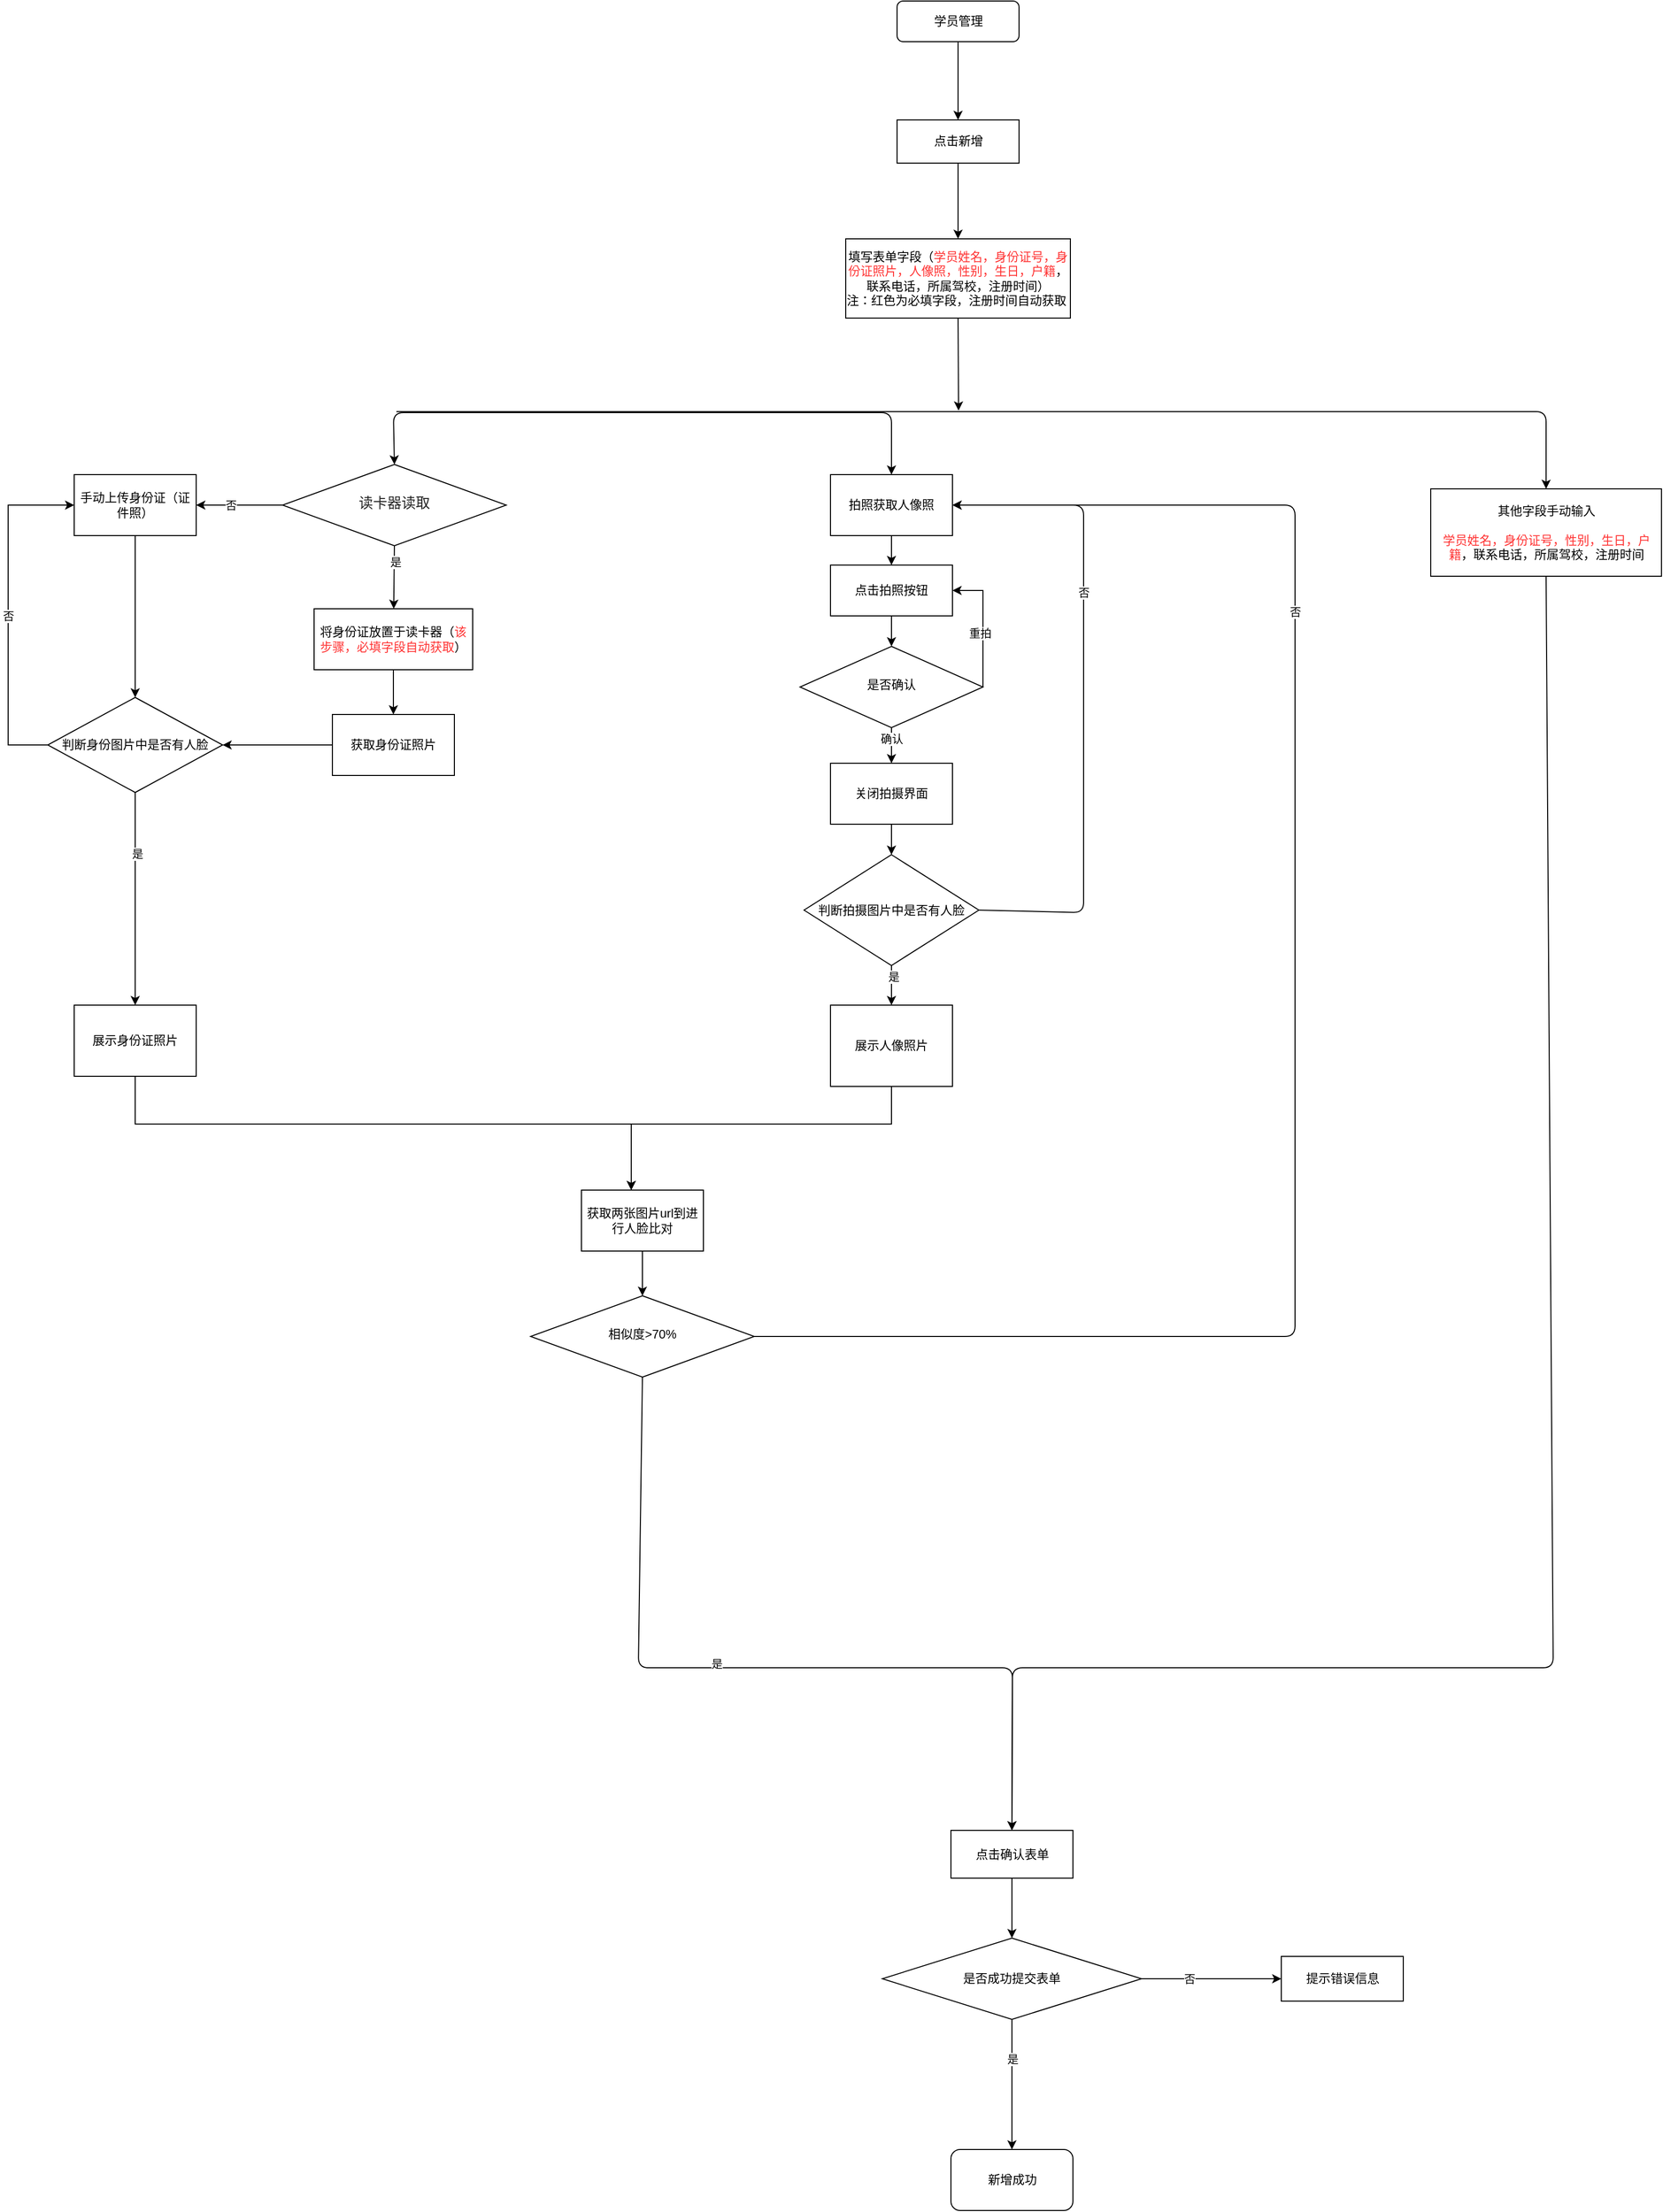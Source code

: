 <mxfile version="14.6.11" type="github">
  <diagram name="Page-1" id="e7e014a7-5840-1c2e-5031-d8a46d1fe8dd">
    <mxGraphModel dx="2370" dy="1323" grid="1" gridSize="10" guides="1" tooltips="1" connect="1" arrows="1" fold="1" page="1" pageScale="1" pageWidth="1169" pageHeight="826" background="#ffffff" math="0" shadow="0">
      <root>
        <mxCell id="0" />
        <mxCell id="1" parent="0" />
        <mxCell id="J_OxuVLnSDbP4lyqpmxo-41" value="" style="edgeStyle=orthogonalEdgeStyle;rounded=0;orthogonalLoop=1;jettySize=auto;html=1;" edge="1" parent="1" source="J_OxuVLnSDbP4lyqpmxo-42" target="J_OxuVLnSDbP4lyqpmxo-47">
          <mxGeometry relative="1" as="geometry">
            <mxPoint x="904.5" y="1058" as="targetPoint" />
          </mxGeometry>
        </mxCell>
        <mxCell id="J_OxuVLnSDbP4lyqpmxo-42" value="&lt;font style=&quot;vertical-align: inherit&quot;&gt;&lt;font style=&quot;vertical-align: inherit&quot;&gt;学员管理&lt;/font&gt;&lt;/font&gt;" style="rounded=1;whiteSpace=wrap;html=1;fontSize=12;glass=0;strokeWidth=1;shadow=0;" vertex="1" parent="1">
          <mxGeometry x="1074.5" y="740" width="120" height="40" as="geometry" />
        </mxCell>
        <mxCell id="J_OxuVLnSDbP4lyqpmxo-43" value="&lt;span style=&quot;color: rgba(0 , 0 , 0 , 0.85) ; font-family: , &amp;#34;blinkmacsystemfont&amp;#34; , &amp;#34;segoe ui&amp;#34; , &amp;#34;pingfang sc&amp;#34; , &amp;#34;hiragino sans gb&amp;#34; , &amp;#34;microsoft yahei&amp;#34; , &amp;#34;helvetica neue&amp;#34; , &amp;#34;helvetica&amp;#34; , &amp;#34;arial&amp;#34; , sans-serif , &amp;#34;apple color emoji&amp;#34; , &amp;#34;segoe ui emoji&amp;#34; , &amp;#34;segoe ui symbol&amp;#34; ; font-size: 14px ; text-align: right ; background-color: rgb(255 , 255 , 255)&quot;&gt;&lt;font style=&quot;vertical-align: inherit&quot;&gt;&lt;font style=&quot;vertical-align: inherit&quot;&gt;&lt;font style=&quot;vertical-align: inherit&quot;&gt;&lt;font style=&quot;vertical-align: inherit&quot;&gt;&lt;font style=&quot;vertical-align: inherit&quot;&gt;&lt;font style=&quot;vertical-align: inherit&quot;&gt;&lt;font style=&quot;vertical-align: inherit&quot;&gt;&lt;font style=&quot;vertical-align: inherit&quot;&gt;&lt;font style=&quot;vertical-align: inherit&quot;&gt;&lt;font style=&quot;vertical-align: inherit&quot;&gt;读卡器读取&lt;/font&gt;&lt;/font&gt;&lt;/font&gt;&lt;/font&gt;&lt;/font&gt;&lt;/font&gt;&lt;/font&gt;&lt;/font&gt;&lt;/font&gt;&lt;/font&gt;&lt;/span&gt;" style="rhombus;whiteSpace=wrap;html=1;shadow=0;fontFamily=Helvetica;fontSize=12;align=center;strokeWidth=1;spacing=6;spacingTop=-4;" vertex="1" parent="1">
          <mxGeometry x="470" y="1196" width="220" height="80" as="geometry" />
        </mxCell>
        <mxCell id="J_OxuVLnSDbP4lyqpmxo-44" style="edgeStyle=orthogonalEdgeStyle;rounded=0;orthogonalLoop=1;jettySize=auto;html=1;entryX=1;entryY=0.5;entryDx=0;entryDy=0;exitX=1;exitY=0.5;exitDx=0;exitDy=0;" edge="1" parent="1" source="J_OxuVLnSDbP4lyqpmxo-46" target="J_OxuVLnSDbP4lyqpmxo-65">
          <mxGeometry relative="1" as="geometry">
            <mxPoint x="1209" y="1457" as="targetPoint" />
            <Array as="points">
              <mxPoint x="1159" y="1320" />
            </Array>
          </mxGeometry>
        </mxCell>
        <mxCell id="J_OxuVLnSDbP4lyqpmxo-45" value="重拍" style="edgeLabel;html=1;align=center;verticalAlign=middle;resizable=0;points=[];" vertex="1" connectable="0" parent="J_OxuVLnSDbP4lyqpmxo-44">
          <mxGeometry x="-0.152" y="3" relative="1" as="geometry">
            <mxPoint as="offset" />
          </mxGeometry>
        </mxCell>
        <mxCell id="J_OxuVLnSDbP4lyqpmxo-46" value="是否确认" style="rhombus;whiteSpace=wrap;html=1;shadow=0;fontFamily=Helvetica;fontSize=12;align=center;strokeWidth=1;spacing=6;spacingTop=-4;" vertex="1" parent="1">
          <mxGeometry x="979" y="1375" width="180" height="80" as="geometry" />
        </mxCell>
        <mxCell id="J_OxuVLnSDbP4lyqpmxo-47" value="点击新增" style="rounded=0;whiteSpace=wrap;html=1;" vertex="1" parent="1">
          <mxGeometry x="1074.5" y="857" width="120" height="42.5" as="geometry" />
        </mxCell>
        <mxCell id="J_OxuVLnSDbP4lyqpmxo-48" value="" style="endArrow=classic;html=1;entryX=0.5;entryY=0;entryDx=0;entryDy=0;" edge="1" parent="1" target="J_OxuVLnSDbP4lyqpmxo-50">
          <mxGeometry width="50" height="50" relative="1" as="geometry">
            <mxPoint x="829" y="1145" as="sourcePoint" />
            <mxPoint x="1049" y="1145" as="targetPoint" />
            <Array as="points">
              <mxPoint x="1069" y="1145" />
            </Array>
          </mxGeometry>
        </mxCell>
        <mxCell id="J_OxuVLnSDbP4lyqpmxo-49" value="" style="edgeStyle=orthogonalEdgeStyle;rounded=0;orthogonalLoop=1;jettySize=auto;html=1;" edge="1" parent="1" source="J_OxuVLnSDbP4lyqpmxo-50" target="J_OxuVLnSDbP4lyqpmxo-65">
          <mxGeometry relative="1" as="geometry" />
        </mxCell>
        <mxCell id="J_OxuVLnSDbP4lyqpmxo-50" value="拍照获取人像照" style="rounded=0;whiteSpace=wrap;html=1;" vertex="1" parent="1">
          <mxGeometry x="1009" y="1206" width="120" height="60" as="geometry" />
        </mxCell>
        <mxCell id="J_OxuVLnSDbP4lyqpmxo-51" value="" style="endArrow=classic;html=1;entryX=0.5;entryY=0;entryDx=0;entryDy=0;" edge="1" parent="1" target="J_OxuVLnSDbP4lyqpmxo-43">
          <mxGeometry width="50" height="50" relative="1" as="geometry">
            <mxPoint x="829" y="1145" as="sourcePoint" />
            <mxPoint x="1049" y="1255" as="targetPoint" />
            <Array as="points">
              <mxPoint x="579" y="1145" />
            </Array>
          </mxGeometry>
        </mxCell>
        <mxCell id="J_OxuVLnSDbP4lyqpmxo-52" value="" style="endArrow=classic;html=1;exitX=0.5;exitY=1;exitDx=0;exitDy=0;" edge="1" parent="1" source="J_OxuVLnSDbP4lyqpmxo-43" target="J_OxuVLnSDbP4lyqpmxo-55">
          <mxGeometry width="50" height="50" relative="1" as="geometry">
            <mxPoint x="959" y="1355" as="sourcePoint" />
            <mxPoint x="1009" y="1305" as="targetPoint" />
          </mxGeometry>
        </mxCell>
        <mxCell id="J_OxuVLnSDbP4lyqpmxo-53" value="是" style="edgeLabel;html=1;align=center;verticalAlign=middle;resizable=0;points=[];" vertex="1" connectable="0" parent="J_OxuVLnSDbP4lyqpmxo-52">
          <mxGeometry x="-0.5" y="1" relative="1" as="geometry">
            <mxPoint as="offset" />
          </mxGeometry>
        </mxCell>
        <mxCell id="J_OxuVLnSDbP4lyqpmxo-54" value="" style="edgeStyle=orthogonalEdgeStyle;rounded=0;orthogonalLoop=1;jettySize=auto;html=1;" edge="1" parent="1" source="J_OxuVLnSDbP4lyqpmxo-55" target="J_OxuVLnSDbP4lyqpmxo-73">
          <mxGeometry relative="1" as="geometry" />
        </mxCell>
        <mxCell id="J_OxuVLnSDbP4lyqpmxo-55" value="将身份证放置于读卡器（&lt;font color=&quot;#ff3333&quot;&gt;该步骤，必填字段自动获取&lt;/font&gt;）" style="rounded=0;whiteSpace=wrap;html=1;" vertex="1" parent="1">
          <mxGeometry x="501" y="1338" width="156" height="60" as="geometry" />
        </mxCell>
        <mxCell id="J_OxuVLnSDbP4lyqpmxo-56" value="" style="endArrow=classic;html=1;entryX=1;entryY=0.5;entryDx=0;entryDy=0;" edge="1" parent="1" source="J_OxuVLnSDbP4lyqpmxo-43" target="J_OxuVLnSDbP4lyqpmxo-59">
          <mxGeometry width="50" height="50" relative="1" as="geometry">
            <mxPoint x="959" y="1355" as="sourcePoint" />
            <mxPoint x="749" y="1235" as="targetPoint" />
          </mxGeometry>
        </mxCell>
        <mxCell id="J_OxuVLnSDbP4lyqpmxo-57" value="否" style="edgeLabel;html=1;align=center;verticalAlign=middle;resizable=0;points=[];" vertex="1" connectable="0" parent="J_OxuVLnSDbP4lyqpmxo-56">
          <mxGeometry x="-0.433" y="-2" relative="1" as="geometry">
            <mxPoint x="-27" y="2" as="offset" />
          </mxGeometry>
        </mxCell>
        <mxCell id="J_OxuVLnSDbP4lyqpmxo-58" style="edgeStyle=orthogonalEdgeStyle;rounded=0;orthogonalLoop=1;jettySize=auto;html=1;entryX=0.5;entryY=0;entryDx=0;entryDy=0;exitX=0.5;exitY=1;exitDx=0;exitDy=0;" edge="1" parent="1" source="J_OxuVLnSDbP4lyqpmxo-59" target="J_OxuVLnSDbP4lyqpmxo-71">
          <mxGeometry relative="1" as="geometry">
            <mxPoint x="393.97" y="1415.25" as="targetPoint" />
            <Array as="points">
              <mxPoint x="325" y="1364" />
              <mxPoint x="325" y="1364" />
            </Array>
          </mxGeometry>
        </mxCell>
        <mxCell id="J_OxuVLnSDbP4lyqpmxo-59" value="手动上传身份证（证件照）" style="rounded=0;whiteSpace=wrap;html=1;" vertex="1" parent="1">
          <mxGeometry x="265" y="1206" width="120" height="60" as="geometry" />
        </mxCell>
        <mxCell id="J_OxuVLnSDbP4lyqpmxo-60" style="edgeStyle=orthogonalEdgeStyle;rounded=0;orthogonalLoop=1;jettySize=auto;html=1;exitX=0.5;exitY=1;exitDx=0;exitDy=0;" edge="1" parent="1" source="J_OxuVLnSDbP4lyqpmxo-61" target="J_OxuVLnSDbP4lyqpmxo-67">
          <mxGeometry relative="1" as="geometry">
            <mxPoint x="1154" y="1768" as="sourcePoint" />
            <mxPoint x="809" y="1818" as="targetPoint" />
            <Array as="points">
              <mxPoint x="1069" y="1845" />
              <mxPoint x="813" y="1845" />
            </Array>
          </mxGeometry>
        </mxCell>
        <mxCell id="J_OxuVLnSDbP4lyqpmxo-61" value="展示人像照片" style="rounded=0;whiteSpace=wrap;html=1;" vertex="1" parent="1">
          <mxGeometry x="1009" y="1728" width="120" height="80" as="geometry" />
        </mxCell>
        <mxCell id="J_OxuVLnSDbP4lyqpmxo-62" value="" style="endArrow=classic;html=1;exitX=0.5;exitY=1;exitDx=0;exitDy=0;" edge="1" parent="1" source="J_OxuVLnSDbP4lyqpmxo-46" target="J_OxuVLnSDbP4lyqpmxo-81">
          <mxGeometry width="50" height="50" relative="1" as="geometry">
            <mxPoint x="959" y="1457" as="sourcePoint" />
            <mxPoint x="1069" y="1520" as="targetPoint" />
          </mxGeometry>
        </mxCell>
        <mxCell id="J_OxuVLnSDbP4lyqpmxo-63" value="确认" style="edgeLabel;html=1;align=center;verticalAlign=middle;resizable=0;points=[];" vertex="1" connectable="0" parent="J_OxuVLnSDbP4lyqpmxo-62">
          <mxGeometry x="-0.4" relative="1" as="geometry">
            <mxPoint as="offset" />
          </mxGeometry>
        </mxCell>
        <mxCell id="J_OxuVLnSDbP4lyqpmxo-64" value="" style="edgeStyle=orthogonalEdgeStyle;rounded=0;orthogonalLoop=1;jettySize=auto;html=1;" edge="1" parent="1" source="J_OxuVLnSDbP4lyqpmxo-65" target="J_OxuVLnSDbP4lyqpmxo-46">
          <mxGeometry relative="1" as="geometry" />
        </mxCell>
        <mxCell id="J_OxuVLnSDbP4lyqpmxo-65" value="点击拍照按钮" style="rounded=0;whiteSpace=wrap;html=1;" vertex="1" parent="1">
          <mxGeometry x="1009" y="1295" width="120" height="50" as="geometry" />
        </mxCell>
        <mxCell id="J_OxuVLnSDbP4lyqpmxo-66" value="" style="edgeStyle=orthogonalEdgeStyle;rounded=0;orthogonalLoop=1;jettySize=auto;html=1;" edge="1" parent="1" source="J_OxuVLnSDbP4lyqpmxo-67" target="J_OxuVLnSDbP4lyqpmxo-68">
          <mxGeometry relative="1" as="geometry" />
        </mxCell>
        <mxCell id="J_OxuVLnSDbP4lyqpmxo-67" value="获取两张图片url到进行人脸比对" style="rounded=0;whiteSpace=wrap;html=1;" vertex="1" parent="1">
          <mxGeometry x="764" y="1910" width="120" height="60" as="geometry" />
        </mxCell>
        <mxCell id="J_OxuVLnSDbP4lyqpmxo-68" value="相似度&amp;gt;70%" style="rhombus;whiteSpace=wrap;html=1;shadow=0;fontFamily=Helvetica;fontSize=12;align=center;strokeWidth=1;spacing=6;spacingTop=-4;" vertex="1" parent="1">
          <mxGeometry x="714" y="2014" width="220" height="80" as="geometry" />
        </mxCell>
        <mxCell id="J_OxuVLnSDbP4lyqpmxo-69" value="" style="edgeStyle=orthogonalEdgeStyle;rounded=0;orthogonalLoop=1;jettySize=auto;html=1;exitX=0;exitY=0.5;exitDx=0;exitDy=0;entryX=0;entryY=0.5;entryDx=0;entryDy=0;" edge="1" parent="1" source="J_OxuVLnSDbP4lyqpmxo-71" target="J_OxuVLnSDbP4lyqpmxo-59">
          <mxGeometry relative="1" as="geometry">
            <mxPoint x="265" y="1226" as="targetPoint" />
            <Array as="points">
              <mxPoint x="200" y="1472" />
              <mxPoint x="200" y="1236" />
            </Array>
          </mxGeometry>
        </mxCell>
        <mxCell id="J_OxuVLnSDbP4lyqpmxo-70" value="否" style="edgeLabel;html=1;align=center;verticalAlign=middle;resizable=0;points=[];" vertex="1" connectable="0" parent="J_OxuVLnSDbP4lyqpmxo-69">
          <mxGeometry x="-0.024" relative="1" as="geometry">
            <mxPoint as="offset" />
          </mxGeometry>
        </mxCell>
        <mxCell id="J_OxuVLnSDbP4lyqpmxo-71" value="判断身份图片中是否有人脸" style="rhombus;whiteSpace=wrap;html=1;rounded=0;" vertex="1" parent="1">
          <mxGeometry x="239" y="1425.25" width="172" height="93.5" as="geometry" />
        </mxCell>
        <mxCell id="J_OxuVLnSDbP4lyqpmxo-72" value="" style="edgeStyle=orthogonalEdgeStyle;rounded=0;orthogonalLoop=1;jettySize=auto;html=1;" edge="1" parent="1" source="J_OxuVLnSDbP4lyqpmxo-73" target="J_OxuVLnSDbP4lyqpmxo-71">
          <mxGeometry relative="1" as="geometry" />
        </mxCell>
        <mxCell id="J_OxuVLnSDbP4lyqpmxo-73" value="&lt;span&gt;获取身份证照片&lt;/span&gt;" style="rounded=0;whiteSpace=wrap;html=1;" vertex="1" parent="1">
          <mxGeometry x="519" y="1442" width="120" height="60" as="geometry" />
        </mxCell>
        <mxCell id="J_OxuVLnSDbP4lyqpmxo-74" value="" style="endArrow=classic;html=1;exitX=0.5;exitY=1;exitDx=0;exitDy=0;" edge="1" parent="1" source="J_OxuVLnSDbP4lyqpmxo-71" target="J_OxuVLnSDbP4lyqpmxo-76">
          <mxGeometry width="50" height="50" relative="1" as="geometry">
            <mxPoint x="320.97" y="1508.75" as="sourcePoint" />
            <mxPoint x="320.97" y="1627" as="targetPoint" />
          </mxGeometry>
        </mxCell>
        <mxCell id="J_OxuVLnSDbP4lyqpmxo-75" value="是" style="edgeLabel;html=1;align=center;verticalAlign=middle;resizable=0;points=[];" vertex="1" connectable="0" parent="J_OxuVLnSDbP4lyqpmxo-74">
          <mxGeometry x="-0.427" y="2" relative="1" as="geometry">
            <mxPoint as="offset" />
          </mxGeometry>
        </mxCell>
        <mxCell id="J_OxuVLnSDbP4lyqpmxo-76" value="展示身份证照片" style="rounded=0;whiteSpace=wrap;html=1;" vertex="1" parent="1">
          <mxGeometry x="265" y="1728" width="120" height="70" as="geometry" />
        </mxCell>
        <mxCell id="J_OxuVLnSDbP4lyqpmxo-77" value="判断拍摄图片中是否有人脸" style="rhombus;whiteSpace=wrap;html=1;rounded=0;" vertex="1" parent="1">
          <mxGeometry x="983" y="1580" width="172" height="109" as="geometry" />
        </mxCell>
        <mxCell id="J_OxuVLnSDbP4lyqpmxo-78" value="" style="endArrow=classic;html=1;exitX=0.5;exitY=1;exitDx=0;exitDy=0;" edge="1" parent="1" source="J_OxuVLnSDbP4lyqpmxo-77" target="J_OxuVLnSDbP4lyqpmxo-61">
          <mxGeometry width="50" height="50" relative="1" as="geometry">
            <mxPoint x="822" y="1543.5" as="sourcePoint" />
            <mxPoint x="822" y="1650" as="targetPoint" />
          </mxGeometry>
        </mxCell>
        <mxCell id="J_OxuVLnSDbP4lyqpmxo-79" value="是" style="edgeLabel;html=1;align=center;verticalAlign=middle;resizable=0;points=[];" vertex="1" connectable="0" parent="J_OxuVLnSDbP4lyqpmxo-78">
          <mxGeometry x="-0.427" y="2" relative="1" as="geometry">
            <mxPoint as="offset" />
          </mxGeometry>
        </mxCell>
        <mxCell id="J_OxuVLnSDbP4lyqpmxo-80" value="" style="edgeStyle=orthogonalEdgeStyle;rounded=0;orthogonalLoop=1;jettySize=auto;html=1;" edge="1" parent="1" source="J_OxuVLnSDbP4lyqpmxo-81" target="J_OxuVLnSDbP4lyqpmxo-77">
          <mxGeometry relative="1" as="geometry" />
        </mxCell>
        <mxCell id="J_OxuVLnSDbP4lyqpmxo-81" value="&lt;span&gt;关闭拍摄界面&lt;/span&gt;" style="rounded=0;whiteSpace=wrap;html=1;" vertex="1" parent="1">
          <mxGeometry x="1009" y="1490" width="120" height="60" as="geometry" />
        </mxCell>
        <mxCell id="J_OxuVLnSDbP4lyqpmxo-82" value="" style="endArrow=classic;html=1;exitX=1;exitY=0.5;exitDx=0;exitDy=0;entryX=1;entryY=0.5;entryDx=0;entryDy=0;" edge="1" parent="1" source="J_OxuVLnSDbP4lyqpmxo-77" target="J_OxuVLnSDbP4lyqpmxo-50">
          <mxGeometry width="50" height="50" relative="1" as="geometry">
            <mxPoint x="816" y="1570" as="sourcePoint" />
            <mxPoint x="1232" y="1247" as="targetPoint" />
            <Array as="points">
              <mxPoint x="1258" y="1637" />
              <mxPoint x="1258" y="1236" />
            </Array>
          </mxGeometry>
        </mxCell>
        <mxCell id="J_OxuVLnSDbP4lyqpmxo-83" value="否" style="edgeLabel;html=1;align=center;verticalAlign=middle;resizable=0;points=[];" vertex="1" connectable="0" parent="J_OxuVLnSDbP4lyqpmxo-82">
          <mxGeometry x="0.321" relative="1" as="geometry">
            <mxPoint as="offset" />
          </mxGeometry>
        </mxCell>
        <mxCell id="J_OxuVLnSDbP4lyqpmxo-84" style="edgeStyle=orthogonalEdgeStyle;rounded=0;orthogonalLoop=1;jettySize=auto;html=1;exitX=0.5;exitY=1;exitDx=0;exitDy=0;" edge="1" parent="1" source="J_OxuVLnSDbP4lyqpmxo-76" target="J_OxuVLnSDbP4lyqpmxo-67">
          <mxGeometry relative="1" as="geometry">
            <mxPoint x="593.97" y="1811" as="sourcePoint" />
            <mxPoint x="374.97" y="1887" as="targetPoint" />
            <Array as="points">
              <mxPoint x="325" y="1845" />
              <mxPoint x="813" y="1845" />
            </Array>
          </mxGeometry>
        </mxCell>
        <mxCell id="J_OxuVLnSDbP4lyqpmxo-85" value="" style="endArrow=classic;html=1;exitX=0.5;exitY=1;exitDx=0;exitDy=0;entryX=0.5;entryY=0;entryDx=0;entryDy=0;" edge="1" parent="1" source="J_OxuVLnSDbP4lyqpmxo-68" target="J_OxuVLnSDbP4lyqpmxo-90">
          <mxGeometry width="50" height="50" relative="1" as="geometry">
            <mxPoint x="816" y="2194" as="sourcePoint" />
            <mxPoint x="822.5" y="2196.0" as="targetPoint" />
            <Array as="points">
              <mxPoint x="820" y="2380" />
              <mxPoint x="1188" y="2380" />
            </Array>
          </mxGeometry>
        </mxCell>
        <mxCell id="J_OxuVLnSDbP4lyqpmxo-86" value="是" style="edgeLabel;html=1;align=center;verticalAlign=middle;resizable=0;points=[];" vertex="1" connectable="0" parent="J_OxuVLnSDbP4lyqpmxo-85">
          <mxGeometry x="-0.099" y="4" relative="1" as="geometry">
            <mxPoint x="-4" as="offset" />
          </mxGeometry>
        </mxCell>
        <mxCell id="J_OxuVLnSDbP4lyqpmxo-87" value="" style="endArrow=classic;html=1;exitX=1;exitY=0.5;exitDx=0;exitDy=0;entryX=1;entryY=0.5;entryDx=0;entryDy=0;" edge="1" parent="1" source="J_OxuVLnSDbP4lyqpmxo-68" target="J_OxuVLnSDbP4lyqpmxo-50">
          <mxGeometry width="50" height="50" relative="1" as="geometry">
            <mxPoint x="816" y="2194" as="sourcePoint" />
            <mxPoint x="1466" y="1117" as="targetPoint" />
            <Array as="points">
              <mxPoint x="1466" y="2054" />
              <mxPoint x="1466" y="1236" />
            </Array>
          </mxGeometry>
        </mxCell>
        <mxCell id="J_OxuVLnSDbP4lyqpmxo-88" value="否" style="edgeLabel;html=1;align=center;verticalAlign=middle;resizable=0;points=[];" vertex="1" connectable="0" parent="J_OxuVLnSDbP4lyqpmxo-87">
          <mxGeometry x="0.476" relative="1" as="geometry">
            <mxPoint as="offset" />
          </mxGeometry>
        </mxCell>
        <mxCell id="J_OxuVLnSDbP4lyqpmxo-89" value="" style="edgeStyle=orthogonalEdgeStyle;rounded=0;orthogonalLoop=1;jettySize=auto;html=1;" edge="1" parent="1" source="J_OxuVLnSDbP4lyqpmxo-90" target="J_OxuVLnSDbP4lyqpmxo-91">
          <mxGeometry relative="1" as="geometry" />
        </mxCell>
        <mxCell id="J_OxuVLnSDbP4lyqpmxo-90" value="点击确认表单" style="rounded=0;whiteSpace=wrap;html=1;" vertex="1" parent="1">
          <mxGeometry x="1127.5" y="2540" width="120" height="47" as="geometry" />
        </mxCell>
        <mxCell id="J_OxuVLnSDbP4lyqpmxo-91" value="是否成功提交表单" style="rhombus;whiteSpace=wrap;html=1;rounded=0;" vertex="1" parent="1">
          <mxGeometry x="1060" y="2646" width="255" height="80" as="geometry" />
        </mxCell>
        <mxCell id="J_OxuVLnSDbP4lyqpmxo-92" value="" style="endArrow=classic;html=1;exitX=0.5;exitY=1;exitDx=0;exitDy=0;" edge="1" parent="1" source="J_OxuVLnSDbP4lyqpmxo-91">
          <mxGeometry width="50" height="50" relative="1" as="geometry">
            <mxPoint x="1241.5" y="2579" as="sourcePoint" />
            <mxPoint x="1187.5" y="2854" as="targetPoint" />
          </mxGeometry>
        </mxCell>
        <mxCell id="J_OxuVLnSDbP4lyqpmxo-93" value="是" style="edgeLabel;html=1;align=center;verticalAlign=middle;resizable=0;points=[];" vertex="1" connectable="0" parent="J_OxuVLnSDbP4lyqpmxo-92">
          <mxGeometry x="-0.722" y="3" relative="1" as="geometry">
            <mxPoint x="-3" y="21" as="offset" />
          </mxGeometry>
        </mxCell>
        <mxCell id="J_OxuVLnSDbP4lyqpmxo-94" value="" style="endArrow=classic;html=1;exitX=1;exitY=0.5;exitDx=0;exitDy=0;" edge="1" parent="1" source="J_OxuVLnSDbP4lyqpmxo-91">
          <mxGeometry width="50" height="50" relative="1" as="geometry">
            <mxPoint x="1241.5" y="2579" as="sourcePoint" />
            <mxPoint x="1452.5" y="2686" as="targetPoint" />
            <Array as="points">
              <mxPoint x="1439.5" y="2686" />
              <mxPoint x="1426.5" y="2686" />
            </Array>
          </mxGeometry>
        </mxCell>
        <mxCell id="J_OxuVLnSDbP4lyqpmxo-95" value="否" style="edgeLabel;html=1;align=center;verticalAlign=middle;resizable=0;points=[];" vertex="1" connectable="0" parent="J_OxuVLnSDbP4lyqpmxo-94">
          <mxGeometry x="-0.485" y="1" relative="1" as="geometry">
            <mxPoint x="5" y="1" as="offset" />
          </mxGeometry>
        </mxCell>
        <mxCell id="J_OxuVLnSDbP4lyqpmxo-98" value="新增成功" style="rounded=1;whiteSpace=wrap;html=1;" vertex="1" parent="1">
          <mxGeometry x="1127.5" y="2854" width="120" height="60" as="geometry" />
        </mxCell>
        <mxCell id="J_OxuVLnSDbP4lyqpmxo-99" value="提示错误信息" style="rounded=0;whiteSpace=wrap;html=1;" vertex="1" parent="1">
          <mxGeometry x="1452.5" y="2664" width="120" height="44" as="geometry" />
        </mxCell>
        <mxCell id="J_OxuVLnSDbP4lyqpmxo-100" value="填写表单字段（&lt;font color=&quot;#ff3333&quot;&gt;学员姓名，身份证号，身份证照片，人像照，性别，生日，户籍&lt;/font&gt;，联系电话，所属驾校，注册时间）&lt;br&gt;&lt;div style=&quot;text-align: left&quot;&gt;&lt;span&gt;注：红色为必填字段，注册时间自动获取&lt;/span&gt;&lt;/div&gt;" style="rounded=0;whiteSpace=wrap;html=1;" vertex="1" parent="1">
          <mxGeometry x="1024" y="974" width="221" height="78" as="geometry" />
        </mxCell>
        <mxCell id="J_OxuVLnSDbP4lyqpmxo-101" value="" style="endArrow=classic;html=1;exitX=0.5;exitY=1;exitDx=0;exitDy=0;entryX=0.5;entryY=0;entryDx=0;entryDy=0;" edge="1" parent="1" source="J_OxuVLnSDbP4lyqpmxo-47" target="J_OxuVLnSDbP4lyqpmxo-100">
          <mxGeometry width="50" height="50" relative="1" as="geometry">
            <mxPoint x="1056.5" y="816" as="sourcePoint" />
            <mxPoint x="1106.5" y="766" as="targetPoint" />
          </mxGeometry>
        </mxCell>
        <mxCell id="J_OxuVLnSDbP4lyqpmxo-102" value="" style="endArrow=classic;html=1;exitX=0.5;exitY=1;exitDx=0;exitDy=0;" edge="1" parent="1" source="J_OxuVLnSDbP4lyqpmxo-100">
          <mxGeometry width="50" height="50" relative="1" as="geometry">
            <mxPoint x="751" y="1102" as="sourcePoint" />
            <mxPoint x="1135" y="1143" as="targetPoint" />
          </mxGeometry>
        </mxCell>
        <mxCell id="J_OxuVLnSDbP4lyqpmxo-103" value="" style="endArrow=classic;html=1;" edge="1" parent="1" target="J_OxuVLnSDbP4lyqpmxo-104">
          <mxGeometry width="50" height="50" relative="1" as="geometry">
            <mxPoint x="582" y="1144" as="sourcePoint" />
            <mxPoint x="1713" y="1205" as="targetPoint" />
            <Array as="points">
              <mxPoint x="1135" y="1144" />
              <mxPoint x="1713" y="1144" />
            </Array>
          </mxGeometry>
        </mxCell>
        <mxCell id="J_OxuVLnSDbP4lyqpmxo-104" value="其他字段手动输入&lt;br&gt;&lt;div style=&quot;text-align: left&quot;&gt;&lt;br&gt;&lt;/div&gt;&lt;font color=&quot;#ff3333&quot;&gt;学员姓名，身份证号，性别，生日，户籍&lt;/font&gt;，联系电话，所属驾校，注册时间" style="rounded=0;whiteSpace=wrap;html=1;" vertex="1" parent="1">
          <mxGeometry x="1599.5" y="1220" width="227" height="86" as="geometry" />
        </mxCell>
        <mxCell id="J_OxuVLnSDbP4lyqpmxo-204" value="" style="endArrow=classic;html=1;exitX=0.5;exitY=1;exitDx=0;exitDy=0;entryX=0.5;entryY=0;entryDx=0;entryDy=0;" edge="1" parent="1" source="J_OxuVLnSDbP4lyqpmxo-104" target="J_OxuVLnSDbP4lyqpmxo-90">
          <mxGeometry width="50" height="50" relative="1" as="geometry">
            <mxPoint x="1710" y="1320" as="sourcePoint" />
            <mxPoint x="1210" y="2360" as="targetPoint" />
            <Array as="points">
              <mxPoint x="1720" y="2380" />
              <mxPoint x="1188" y="2380" />
            </Array>
          </mxGeometry>
        </mxCell>
      </root>
    </mxGraphModel>
  </diagram>
</mxfile>
